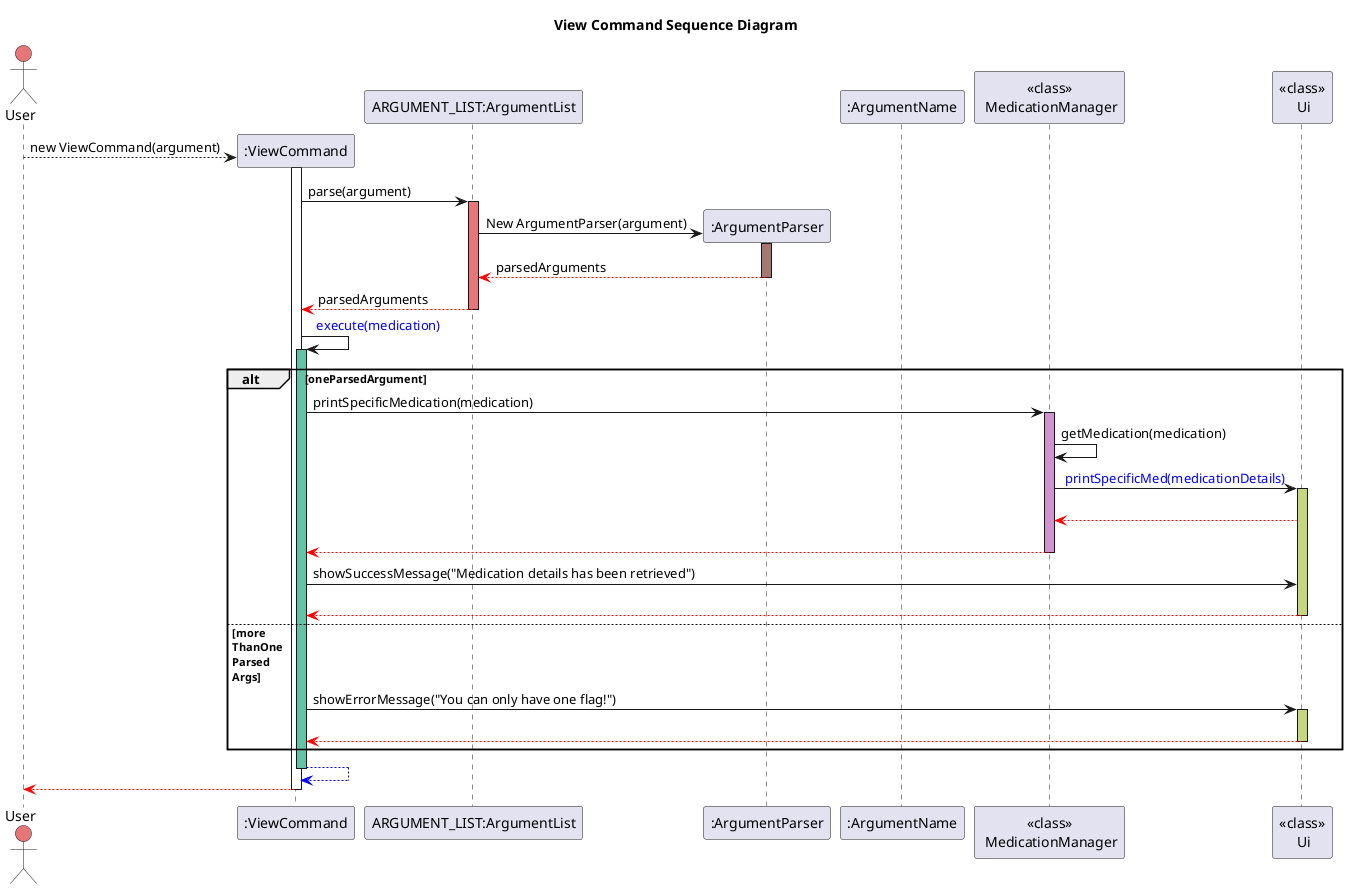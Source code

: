 @startuml

actor User #e67678
title View Command Sequence Diagram
participant ":ViewCommand" as ViewCommand
participant "ARGUMENT_LIST:ArgumentList" as ArgumentList
participant ":ArgumentParser" as ArgumentParser
participant ":ArgumentName" as ArgumentName
participant "<<class>>\n MedicationManager" as MedicationManager
participant "<<class>>\n Ui" as Ui

User --> ViewCommand ** : new ViewCommand(argument)
activate ViewCommand
ViewCommand -> ArgumentList: parse(argument)
activate ArgumentList #e67678
ArgumentList -> ArgumentParser ** : New ArgumentParser(argument)
activate ArgumentParser #a67671
ArgumentParser --[#red]> ArgumentList: parsedArguments
deactivate ArgumentParser
ArgumentList --[#red]> ViewCommand: parsedArguments
deactivate ArgumentList

ViewCommand -> ViewCommand: <font color=blue> execute(medication)
activate ViewCommand #65c2a6

    alt oneParsedArgument
        ViewCommand -> MedicationManager: printSpecificMedication(medication)
        activate MedicationManager #d192d0
        MedicationManager -> MedicationManager: getMedication(medication)

        MedicationManager -> Ui: <font color=blue> printSpecificMed(medicationDetails)
        activate Ui #c6d67e
        Ui --[#red]> MedicationManager: <font color=red>
        MedicationManager --[#red]> ViewCommand: <font color=red>
        deactivate MedicationManager

        ViewCommand -> Ui: showSuccessMessage("Medication details has been retrieved")
        Ui --[#red]> ViewCommand: <font color=red>
        deactivate Ui

    else #transparent more\nThanOne\nParsed\nArgs
        ViewCommand -> Ui: showErrorMessage("You can only have one flag!")
        activate Ui #c6d67e
        Ui --[#red]> ViewCommand: <font color=red>
        deactivate Ui
    end

ViewCommand --[#blue]> ViewCommand
deactivate ViewCommand
User <[#red]-- ViewCommand
deactivate ViewCommand

@enduml